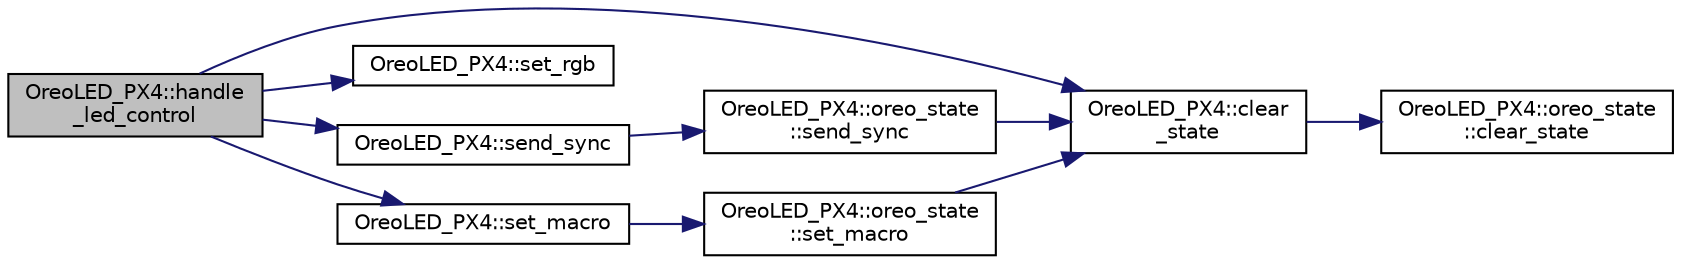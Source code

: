 digraph "OreoLED_PX4::handle_led_control"
{
 // INTERACTIVE_SVG=YES
  edge [fontname="Helvetica",fontsize="10",labelfontname="Helvetica",labelfontsize="10"];
  node [fontname="Helvetica",fontsize="10",shape=record];
  rankdir="LR";
  Node1 [label="OreoLED_PX4::handle\l_led_control",height=0.2,width=0.4,color="black", fillcolor="grey75", style="filled", fontcolor="black"];
  Node1 -> Node2 [color="midnightblue",fontsize="10",style="solid",fontname="Helvetica"];
  Node2 [label="OreoLED_PX4::clear\l_state",height=0.2,width=0.4,color="black", fillcolor="white", style="filled",URL="$classOreoLED__PX4.html#aafa0e9ee898bc853b4860a2c201d4e77"];
  Node2 -> Node3 [color="midnightblue",fontsize="10",style="solid",fontname="Helvetica"];
  Node3 [label="OreoLED_PX4::oreo_state\l::clear_state",height=0.2,width=0.4,color="black", fillcolor="white", style="filled",URL="$structOreoLED__PX4_1_1oreo__state.html#abc37426b4e17082e9ab96456c32a9950"];
  Node1 -> Node4 [color="midnightblue",fontsize="10",style="solid",fontname="Helvetica"];
  Node4 [label="OreoLED_PX4::set_rgb",height=0.2,width=0.4,color="black", fillcolor="white", style="filled",URL="$classOreoLED__PX4.html#ac79742b697403772ab712adeff362b23"];
  Node1 -> Node5 [color="midnightblue",fontsize="10",style="solid",fontname="Helvetica"];
  Node5 [label="OreoLED_PX4::send_sync",height=0.2,width=0.4,color="black", fillcolor="white", style="filled",URL="$classOreoLED__PX4.html#a656fbe69fdb01fc4aad63ed924f1a396"];
  Node5 -> Node6 [color="midnightblue",fontsize="10",style="solid",fontname="Helvetica"];
  Node6 [label="OreoLED_PX4::oreo_state\l::send_sync",height=0.2,width=0.4,color="black", fillcolor="white", style="filled",URL="$structOreoLED__PX4_1_1oreo__state.html#a0b6e252809555491929be472ba670f71"];
  Node6 -> Node2 [color="midnightblue",fontsize="10",style="solid",fontname="Helvetica"];
  Node1 -> Node7 [color="midnightblue",fontsize="10",style="solid",fontname="Helvetica"];
  Node7 [label="OreoLED_PX4::set_macro",height=0.2,width=0.4,color="black", fillcolor="white", style="filled",URL="$classOreoLED__PX4.html#ad6e87dbe026c0b2861938c9a8d4b6571"];
  Node7 -> Node8 [color="midnightblue",fontsize="10",style="solid",fontname="Helvetica"];
  Node8 [label="OreoLED_PX4::oreo_state\l::set_macro",height=0.2,width=0.4,color="black", fillcolor="white", style="filled",URL="$structOreoLED__PX4_1_1oreo__state.html#a8789cc28e35c84d1a87debfbc230b91d"];
  Node8 -> Node2 [color="midnightblue",fontsize="10",style="solid",fontname="Helvetica"];
}
